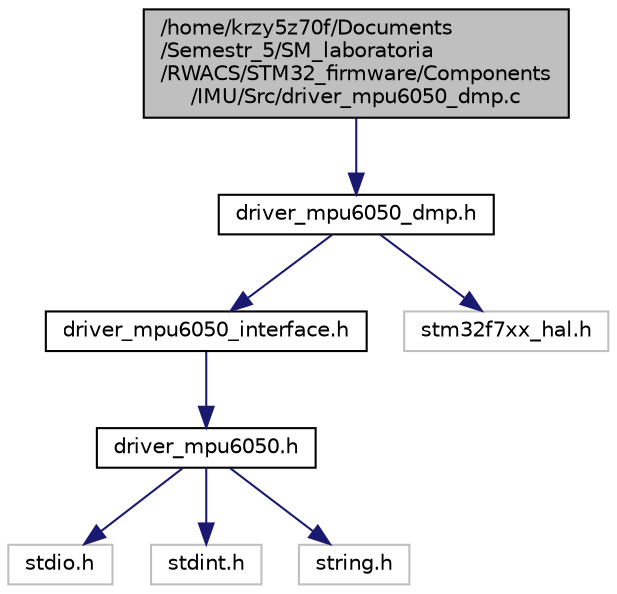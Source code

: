digraph "/home/krzy5z70f/Documents/Semestr_5/SM_laboratoria/RWACS/STM32_firmware/Components/IMU/Src/driver_mpu6050_dmp.c"
{
 // LATEX_PDF_SIZE
  edge [fontname="Helvetica",fontsize="10",labelfontname="Helvetica",labelfontsize="10"];
  node [fontname="Helvetica",fontsize="10",shape=record];
  Node1 [label="/home/krzy5z70f/Documents\l/Semestr_5/SM_laboratoria\l/RWACS/STM32_firmware/Components\l/IMU/Src/driver_mpu6050_dmp.c",height=0.2,width=0.4,color="black", fillcolor="grey75", style="filled", fontcolor="black",tooltip="driver mpu6050 dmp source file"];
  Node1 -> Node2 [color="midnightblue",fontsize="10",style="solid"];
  Node2 [label="driver_mpu6050_dmp.h",height=0.2,width=0.4,color="black", fillcolor="white", style="filled",URL="$driver__mpu6050__dmp_8h.html",tooltip="driver mpu6050 dmp header file"];
  Node2 -> Node3 [color="midnightblue",fontsize="10",style="solid"];
  Node3 [label="driver_mpu6050_interface.h",height=0.2,width=0.4,color="black", fillcolor="white", style="filled",URL="$driver__mpu6050__interface_8h.html",tooltip="driver mpu6050 interface header file"];
  Node3 -> Node4 [color="midnightblue",fontsize="10",style="solid"];
  Node4 [label="driver_mpu6050.h",height=0.2,width=0.4,color="black", fillcolor="white", style="filled",URL="$driver__mpu6050_8h.html",tooltip="driver mpu6050 header file"];
  Node4 -> Node5 [color="midnightblue",fontsize="10",style="solid"];
  Node5 [label="stdio.h",height=0.2,width=0.4,color="grey75", fillcolor="white", style="filled",tooltip=" "];
  Node4 -> Node6 [color="midnightblue",fontsize="10",style="solid"];
  Node6 [label="stdint.h",height=0.2,width=0.4,color="grey75", fillcolor="white", style="filled",tooltip=" "];
  Node4 -> Node7 [color="midnightblue",fontsize="10",style="solid"];
  Node7 [label="string.h",height=0.2,width=0.4,color="grey75", fillcolor="white", style="filled",tooltip=" "];
  Node2 -> Node8 [color="midnightblue",fontsize="10",style="solid"];
  Node8 [label="stm32f7xx_hal.h",height=0.2,width=0.4,color="grey75", fillcolor="white", style="filled",tooltip=" "];
}
